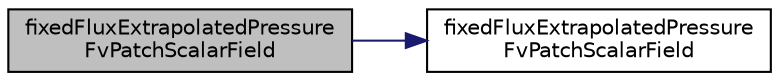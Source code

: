 digraph "fixedFluxExtrapolatedPressureFvPatchScalarField"
{
  bgcolor="transparent";
  edge [fontname="Helvetica",fontsize="10",labelfontname="Helvetica",labelfontsize="10"];
  node [fontname="Helvetica",fontsize="10",shape=record];
  rankdir="LR";
  Node1 [label="fixedFluxExtrapolatedPressure\lFvPatchScalarField",height=0.2,width=0.4,color="black", fillcolor="grey75", style="filled", fontcolor="black"];
  Node1 -> Node2 [color="midnightblue",fontsize="10",style="solid",fontname="Helvetica"];
  Node2 [label="fixedFluxExtrapolatedPressure\lFvPatchScalarField",height=0.2,width=0.4,color="black",URL="$a00831.html#ae50d79b0142e32722022a447d5268547",tooltip="Construct from patch and internal field. "];
}
